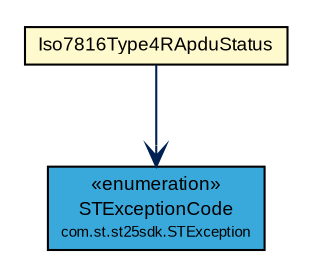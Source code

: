 #!/usr/local/bin/dot
#
# Class diagram 
# Generated by UMLGraph version R5_7_2-3-gee82a7 (http://www.umlgraph.org/)
#

digraph G {
	edge [fontname="arial",fontsize=10,labelfontname="arial",labelfontsize=10];
	node [fontname="arial",fontsize=10,shape=plaintext];
	nodesep=0.25;
	ranksep=0.5;
	// com.st.st25sdk.STException.STExceptionCode
	c9315 [label=<<table title="com.st.st25sdk.STException.STExceptionCode" border="0" cellborder="1" cellspacing="0" cellpadding="2" port="p" bgcolor="#39a9dc" href="../STException.STExceptionCode.html">
		<tr><td><table border="0" cellspacing="0" cellpadding="1">
<tr><td align="center" balign="center"> &#171;enumeration&#187; </td></tr>
<tr><td align="center" balign="center"> STExceptionCode </td></tr>
<tr><td align="center" balign="center"><font point-size="7.0"> com.st.st25sdk.STException </font></td></tr>
		</table></td></tr>
		</table>>, URL="../STException.STExceptionCode.html", fontname="arial", fontcolor="black", fontsize=9.0];
	// com.st.st25sdk.command.Iso7816Type4RApduStatus
	c9353 [label=<<table title="com.st.st25sdk.command.Iso7816Type4RApduStatus" border="0" cellborder="1" cellspacing="0" cellpadding="2" port="p" bgcolor="lemonChiffon" href="./Iso7816Type4RApduStatus.html">
		<tr><td><table border="0" cellspacing="0" cellpadding="1">
<tr><td align="center" balign="center"> Iso7816Type4RApduStatus </td></tr>
		</table></td></tr>
		</table>>, URL="./Iso7816Type4RApduStatus.html", fontname="arial", fontcolor="black", fontsize=9.0];
	// com.st.st25sdk.command.Iso7816Type4RApduStatus NAVASSOC com.st.st25sdk.STException.STExceptionCode
	c9353:p -> c9315:p [taillabel="", label="", headlabel="", fontname="arial", fontcolor="#002052", fontsize=10.0, color="#002052", arrowhead=open];
}

